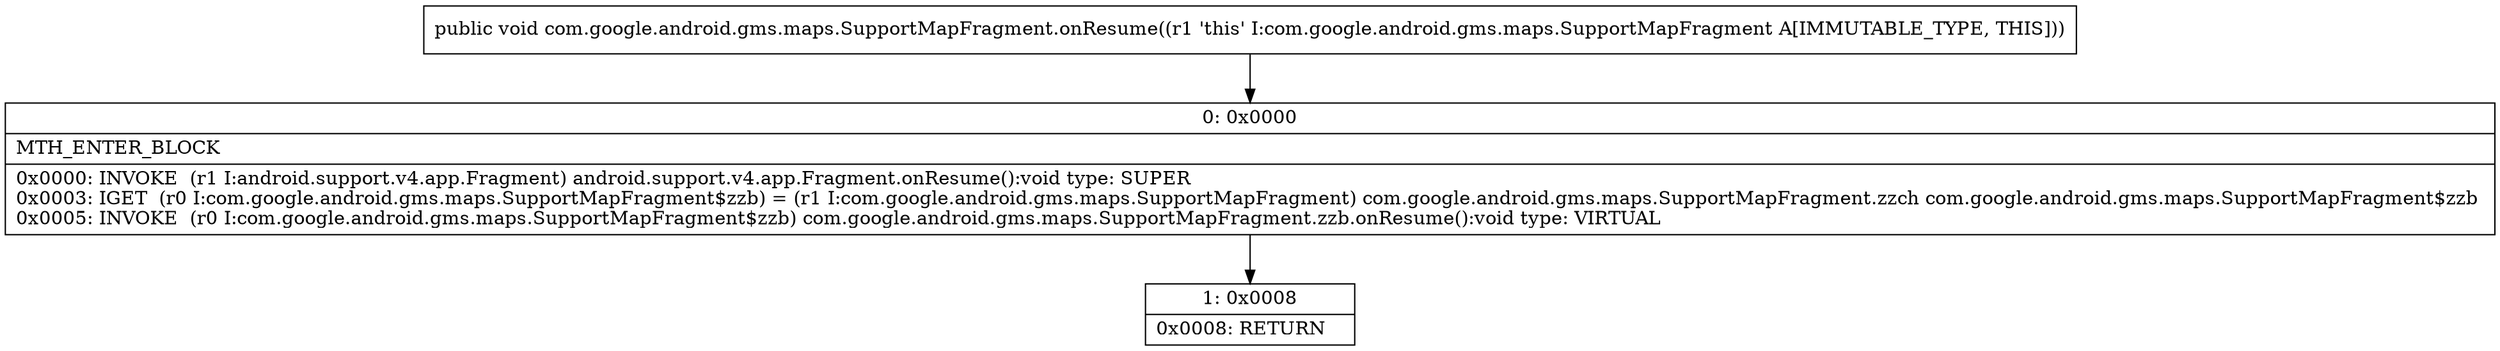 digraph "CFG forcom.google.android.gms.maps.SupportMapFragment.onResume()V" {
Node_0 [shape=record,label="{0\:\ 0x0000|MTH_ENTER_BLOCK\l|0x0000: INVOKE  (r1 I:android.support.v4.app.Fragment) android.support.v4.app.Fragment.onResume():void type: SUPER \l0x0003: IGET  (r0 I:com.google.android.gms.maps.SupportMapFragment$zzb) = (r1 I:com.google.android.gms.maps.SupportMapFragment) com.google.android.gms.maps.SupportMapFragment.zzch com.google.android.gms.maps.SupportMapFragment$zzb \l0x0005: INVOKE  (r0 I:com.google.android.gms.maps.SupportMapFragment$zzb) com.google.android.gms.maps.SupportMapFragment.zzb.onResume():void type: VIRTUAL \l}"];
Node_1 [shape=record,label="{1\:\ 0x0008|0x0008: RETURN   \l}"];
MethodNode[shape=record,label="{public void com.google.android.gms.maps.SupportMapFragment.onResume((r1 'this' I:com.google.android.gms.maps.SupportMapFragment A[IMMUTABLE_TYPE, THIS])) }"];
MethodNode -> Node_0;
Node_0 -> Node_1;
}

